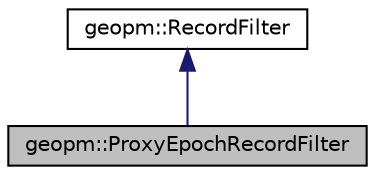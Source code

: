 digraph "geopm::ProxyEpochRecordFilter"
{
 // LATEX_PDF_SIZE
  edge [fontname="Helvetica",fontsize="10",labelfontname="Helvetica",labelfontsize="10"];
  node [fontname="Helvetica",fontsize="10",shape=record];
  Node1 [label="geopm::ProxyEpochRecordFilter",height=0.2,width=0.4,color="black", fillcolor="grey75", style="filled", fontcolor="black",tooltip="Filter that can be used to synthesize epoch events from a sequence of region entry events...."];
  Node2 -> Node1 [dir="back",color="midnightblue",fontsize="10",style="solid",fontname="Helvetica"];
  Node2 [label="geopm::RecordFilter",height=0.2,width=0.4,color="black", fillcolor="white", style="filled",URL="$classgeopm_1_1_record_filter.html",tooltip="Base class for filters that can be applied to ApplicationSampler record streams produced by a single ..."];
}
